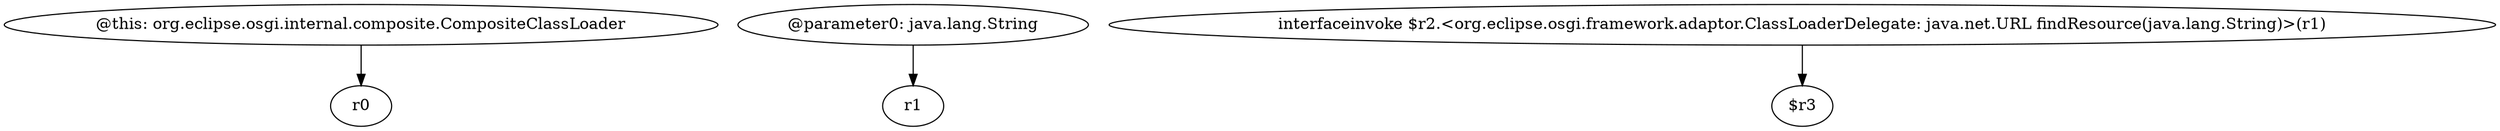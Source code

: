 digraph g {
0[label="@this: org.eclipse.osgi.internal.composite.CompositeClassLoader"]
1[label="r0"]
0->1[label=""]
2[label="@parameter0: java.lang.String"]
3[label="r1"]
2->3[label=""]
4[label="interfaceinvoke $r2.<org.eclipse.osgi.framework.adaptor.ClassLoaderDelegate: java.net.URL findResource(java.lang.String)>(r1)"]
5[label="$r3"]
4->5[label=""]
}